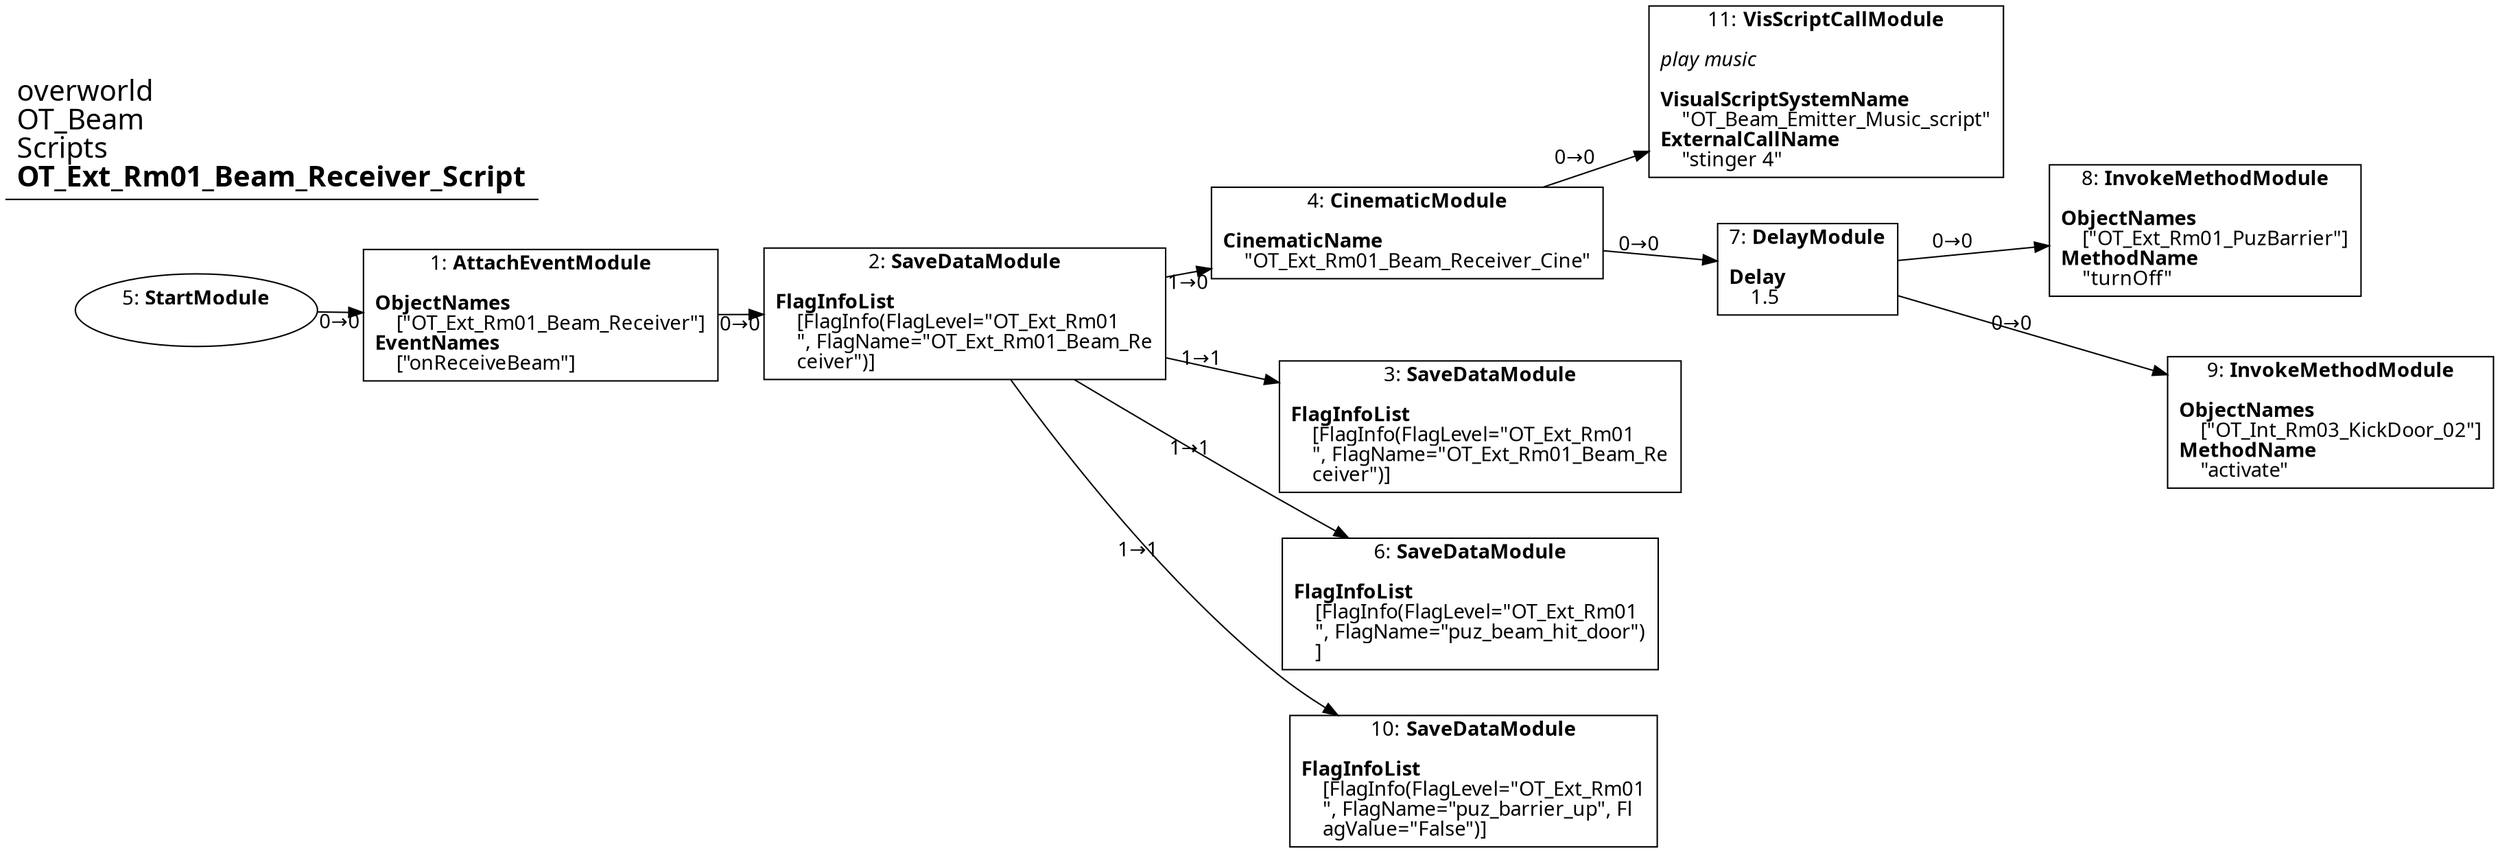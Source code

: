 digraph {
    layout = fdp;
    overlap = prism;
    sep = "+16";
    splines = spline;

    node [ shape = box ];

    graph [ fontname = "Segoe UI" ];
    node [ fontname = "Segoe UI" ];
    edge [ fontname = "Segoe UI" ];

    1 [ label = <1: <b>AttachEventModule</b><br/><br/><b>ObjectNames</b><br align="left"/>    [&quot;OT_Ext_Rm01_Beam_Receiver&quot;]<br align="left"/><b>EventNames</b><br align="left"/>    [&quot;onReceiveBeam&quot;]<br align="left"/>> ];
    1 [ pos = "0.178,-0.28800002!" ];
    1 -> 2 [ label = "0→0" ];

    2 [ label = <2: <b>SaveDataModule</b><br/><br/><b>FlagInfoList</b><br align="left"/>    [FlagInfo(FlagLevel=&quot;OT_Ext_Rm01<br align="left"/>    &quot;, FlagName=&quot;OT_Ext_Rm01_Beam_Re<br align="left"/>    ceiver&quot;)]<br align="left"/>> ];
    2 [ pos = "0.42100003,-0.28800002!" ];
    2 -> 4 [ label = "1→0" ];
    2 -> 3 [ label = "1→1" ];
    2 -> 6 [ label = "1→1" ];
    2 -> 10 [ label = "1→1" ];

    3 [ label = <3: <b>SaveDataModule</b><br/><br/><b>FlagInfoList</b><br align="left"/>    [FlagInfo(FlagLevel=&quot;OT_Ext_Rm01<br align="left"/>    &quot;, FlagName=&quot;OT_Ext_Rm01_Beam_Re<br align="left"/>    ceiver&quot;)]<br align="left"/>> ];
    3 [ pos = "0.70400006,-0.38200003!" ];

    4 [ label = <4: <b>CinematicModule</b><br/><br/><b>CinematicName</b><br align="left"/>    &quot;OT_Ext_Rm01_Beam_Receiver_Cine&quot;<br align="left"/>> ];
    4 [ pos = "0.70100003,-0.22500001!" ];
    4 -> 7 [ label = "0→0" ];
    4 -> 11 [ label = "0→0" ];

    5 [ label = <5: <b>StartModule</b><br/><br/>> ];
    5 [ shape = oval ]
    5 [ pos = "-0.028,-0.28800002!" ];
    5 -> 1 [ label = "0→0" ];

    6 [ label = <6: <b>SaveDataModule</b><br/><br/><b>FlagInfoList</b><br align="left"/>    [FlagInfo(FlagLevel=&quot;OT_Ext_Rm01<br align="left"/>    &quot;, FlagName=&quot;puz_beam_hit_door&quot;)<br align="left"/>    ]<br align="left"/>> ];
    6 [ pos = "0.70600003,-0.523!" ];

    7 [ label = <7: <b>DelayModule</b><br/><br/><b>Delay</b><br align="left"/>    1.5<br align="left"/>> ];
    7 [ pos = "0.943,-0.22500001!" ];
    7 -> 8 [ label = "0→0" ];
    7 -> 9 [ label = "0→0" ];

    8 [ label = <8: <b>InvokeMethodModule</b><br/><br/><b>ObjectNames</b><br align="left"/>    [&quot;OT_Ext_Rm01_PuzBarrier&quot;]<br align="left"/><b>MethodName</b><br align="left"/>    &quot;turnOff&quot;<br align="left"/>> ];
    8 [ pos = "1.143,-0.22500001!" ];

    9 [ label = <9: <b>InvokeMethodModule</b><br/><br/><b>ObjectNames</b><br align="left"/>    [&quot;OT_Int_Rm03_KickDoor_02&quot;]<br align="left"/><b>MethodName</b><br align="left"/>    &quot;activate&quot;<br align="left"/>> ];
    9 [ pos = "1.144,-0.363!" ];

    10 [ label = <10: <b>SaveDataModule</b><br/><br/><b>FlagInfoList</b><br align="left"/>    [FlagInfo(FlagLevel=&quot;OT_Ext_Rm01<br align="left"/>    &quot;, FlagName=&quot;puz_barrier_up&quot;, Fl<br align="left"/>    agValue=&quot;False&quot;)]<br align="left"/>> ];
    10 [ pos = "0.708,-0.65800005!" ];

    11 [ label = <11: <b>VisScriptCallModule</b><br/><br/><i>play music<br align="left"/></i><br align="left"/><b>VisualScriptSystemName</b><br align="left"/>    &quot;OT_Beam_Emitter_Music_script&quot;<br align="left"/><b>ExternalCallName</b><br align="left"/>    &quot;stinger 4&quot;<br align="left"/>> ];
    11 [ pos = "0.94400007,-0.164!" ];

    title [ pos = "-0.029000001,-0.163!" ];
    title [ shape = underline ];
    title [ label = <<font point-size="20">overworld<br align="left"/>OT_Beam<br align="left"/>Scripts<br align="left"/><b>OT_Ext_Rm01_Beam_Receiver_Script</b><br align="left"/></font>> ];
}
